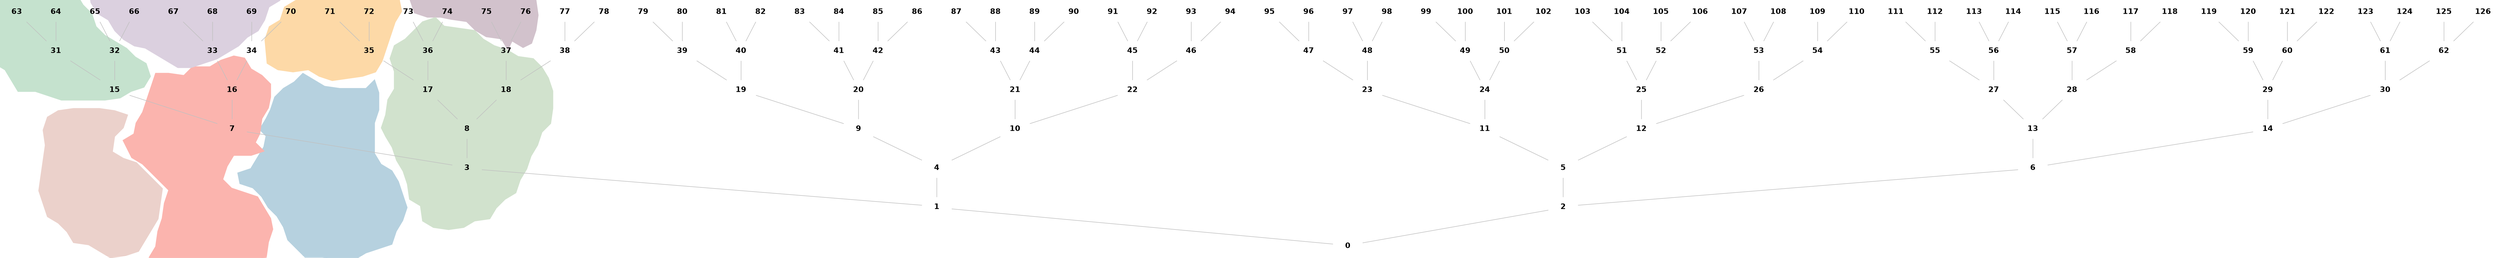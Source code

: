 graph {
	graph [_background=" 		c 7 -#fdd9a7 C 7 -#fdd9a7 P 50  483 399  491 423  511 435  519 459  539 471  563 479  591 475  607 491  599 515  571 519  547 \
519  523 527  515 551  507 575  503 595  515 615  523 639  511 659  527 675  535 699  551 715  579 719  607 723  631 723  655 715  \
667 695  675 671  691 655  687 627  679 603  691 583  699 559  711 539  723 519  735 499  731 471  735 451  723 431  715 407  707 \
383  699 359  687 339  663 331  635 327  607 323  583 331  563 343  535 339  507 343  487 355  		c 7 -#b6d1df C 7 -#b6d1df P 45  \
433 153  457 161  469 181  481 201  485 221  473 233  485 253  493 269  501 293  517 309  537 321  553 337  573 325  593 313  621 \
309  645 309  669 309  685 325  693 301  693 269  685 245  685 213  685 189  697 169  717 157  729 137  737 113  745 89  737 65  \
725 45  717 21  693 13  669 5  649 -7  617 -7  589 -3  557 -3  541 13  525 29  517 53  505 73  489 89  477 109  461 125  437 133  		\
c 7 -#d2c2cc C 7 -#d2c2cc P 47  670 736  694 744  722 748  750 752  774 744  802 740  826 732  834 708  850 692  858 668  874 652  \
890 636  894 608  898 580  910 560  934 552  946 532  962 516  974 496  982 472  986 444  982 416  974 392  958 384  938 396  930 \
380  918 400  890 404  870 416  854 432  826 436  806 440  782 440  758 448  750 472  750 488  762 508  750 528  726 536  714 556  \
702 576  694 600  694 624  698 652  686 672  686 696  678 712  		c 7 -#c5e2ce C 7 -#c5e2ce P 35  -31 427  -27 455  -23 483  -7 499  \
1 523  25 531  57 531  89 531  105 515  117 495  137 483  149 463  165 447  173 423  189 407  209 395  229 383  245 367  265 355  \
273 331  261 311  237 303  217 291  189 287  165 287  141 287  109 287  85 295  61 303  29 303  17 323  5 343  -15 355  -23 379  \
-31 403  		c 7 -#d1e2cd C 7 -#d1e2cd P 45  697 236  705 260  709 288  721 308  721 340  713 364  721 388  741 400  757 416  773 \
432  797 440  813 424  841 420  869 416  885 400  905 388  929 380  949 368  977 364  993 348  1005 328  1013 304  1013 272  1009 \
244  993 228  985 204  973 184  965 160  953 140  945 116  925 104  909 88  897 68  869 64  849 52  821 48  793 52  773 64  769 \
92  749 104  745 132  737 156  725 176  717 200  705 220  		c 7 -#ebd1cb C 7 -#ebd1cb P 34  71 148  75 176  79 204  75 232  83 256  \
103 268  131 272  155 272  179 272  207 268  231 260  223 236  207 220  203 192  223 180  247 172  263 156  279 140  295 124  291 \
96  287 68  275 48  263 28  251 8  227 0  199 -4  179 8  159 20  131 24  119 44  103 60  83 72  75 96  67 120  		c 7 -#fbb4ae C \
7 -#fbb4ae P 53  222 213  242 225  246 245  258 265  266 289  274 313  282 337  306 337  334 333  350 349  382 349  402 361  426 \
369  446 365  458 345  478 333  494 317  494 293  490 273  478 253  474 225  466 209  482 193  458 185  426 185  414 165  406 141  \
422 125  446 117  470 109  482 89  494 69  498 49  490 25  486 -3  458 -7  438 -19  418 -31  386 -31  362 -31  330 -31  306 -23  \
286 -11  270 -3  282 17  286 45  294 69  298 97  306 121  290 137  274 153  258 169  238 181  		c 7 -#dbd0df C 7 -#dbd0df P 54  \
71 647  95 655  119 663  131 683  151 695  175 703  191 719  219 723  251 723  279 727  303 719  323 707  351 703  363 683  383 \
671  411 667  435 675  463 671  483 659  503 647  499 619  487 599  479 575  487 551  487 527  507 515  519 495  511 471  491 459  \
483 435  471 415  451 403  435 387  415 375  395 363  371 355  347 347  323 347  303 359  283 371  263 383  243 387  223 399  207 \
415  195 435  175 447  163 467  159 495  155 523  143 543  123 555  103 567  75 571  67 595  ",
		bb="-31,-31,1013,752",
		forcelabels=false,
		outputorder=edgesfirst,
		size="60,60!"
	];
	node [clustercolor=-1,
		fontname="Helvetica-Bold",
		height=0.0001,
		label="\N",
		margin=0,
		shape=plaintext,
		width=0.0001
	];
	edge [color=grey];
	0	 [cluster=1,
		clustercolor="#fdd9a7",
		height=0.5,
		pos="501.09,373.73",
		width=0.75];
	1	 [cluster=1,
		clustercolor="#fdd9a7",
		height=0.5,
		pos="563.1,379.58",
		width=0.75];
	1 -- 0	 [pos="536.08,377.03 533.47,376.78 530.82,376.53 528.21,376.29"];
	2	 [cluster=7,
		clustercolor="#fbb4ae",
		height=0.5,
		pos="439.04,361.05",
		width=0.75];
	2 -- 0	 [pos="464.99,366.35 468.32,367.03 471.72,367.73 475.04,368.41"];
	3	 [cluster=1,
		clustercolor="#fdd9a7",
		height=0.5,
		pos="533.26,427.66",
		width=0.75];
	3 -- 1	 [pos="543.69,410.84 546.58,406.19 549.72,401.13 552.62,396.47"];
	4	 [cluster=2,
		clustercolor="#b6d1df",
		height=0.5,
		pos="652.18,296.31",
		width=0.75];
	4 -- 1	 [pos="636.25,311.2 620.04,326.36 595.05,349.71 578.89,364.82"];
	5	 [cluster=8,
		clustercolor="#dbd0df",
		height=0.5,
		pos="358.18,360.26",
		width=0.75];
	5 -- 2	 [pos="385.55,360.53 394.08,360.61 403.47,360.7 411.97,360.79"];
	6	 [cluster=7,
		clustercolor="#fbb4ae",
		height=0.5,
		pos="397.87,316.22",
		width=0.75];
	6 -- 2	 [pos="412.04,331.65 416.13,336.11 420.6,340.98 424.71,345.44"];
	7	 [cluster=1,
		clustercolor="#fdd9a7",
		height=0.5,
		pos="689.37,473.83",
		width=0.75];
	7 -- 3	 [pos="664.64,466.51 635.49,457.89 587.34,443.65 558.14,435.01"];
	8	 [cluster=1,
		clustercolor="#fdd9a7",
		height=0.5,
		pos="664.18,520.52",
		width=0.75];
	8 -- 3	 [pos="645.42,507.22 620.53,489.56 576.85,458.58 551.98,440.94"];
	9	 [cluster=5,
		clustercolor="#d1e2cd",
		height=0.5,
		pos="735.28,261.7",
		width=0.75];
	9 -- 4	 [pos="712.13,271.34 700.6,276.14 686.71,281.93 675.2,286.72"];
	10	 [cluster=2,
		clustercolor="#b6d1df",
		height=0.5,
		pos="644.08,252.3",
		width=0.75];
	10 -- 4	 [pos="647.38,270.2 647.87,272.87 648.37,275.62 648.86,278.28"];
	11	 [cluster=8,
		clustercolor="#dbd0df",
		height=0.5,
		pos="294.77,401.63",
		width=0.75];
	11 -- 5	 [pos="314.14,388.99 321.86,383.95 330.74,378.16 338.49,373.1"];
	12	 [cluster=8,
		clustercolor="#dbd0df",
		height=0.5,
		pos="407.91,405.06",
		width=0.75];
	12 -- 5	 [pos="391.62,390.39 386.07,385.39 379.87,379.8 374.33,374.81"];
	13	 [cluster=7,
		clustercolor="#fbb4ae",
		height=0.5,
		pos="322.81,316.23",
		width=0.75];
	13 -- 6	 [pos="349.91,316.23 356.71,316.23 364.01,316.23 370.81,316.23"];
	14	 [cluster=7,
		clustercolor="#fbb4ae",
		height=0.5,
		pos="373.81,216.56",
		width=0.75];
	14 -- 6	 [pos="378.11,234.38 382.46,252.41 389.16,280.13 393.53,298.22"];
	15	 [cluster=3,
		clustercolor="#d2c2cc",
		height=0.5,
		pos="773.34,453.62",
		width=0.75];
	15 -- 7	 [pos="747.69,459.79 737.27,462.3 725.26,465.19 714.86,467.69"];
	16	 [cluster=1,
		clustercolor="#fdd9a7",
		height=0.5,
		pos="707.08,428.38",
		width=0.75];
	16 -- 7	 [pos="700.28,445.82 698.96,449.22 697.57,452.8 696.24,456.21"];
	17	 [cluster=3,
		clustercolor="#d2c2cc",
		height=0.5,
		pos="717.72,575.82",
		width=0.75];
	17 -- 8	 [pos="702.8,560.42 695.38,552.75 686.43,543.5 679.01,535.84"];
	18	 [cluster=1,
		clustercolor="#fdd9a7",
		height=0.5,
		pos="655.68,564.55",
		width=0.75];
	18 -- 8	 [pos="659.14,546.65 659.65,543.98 660.18,541.23 660.7,538.56"];
	19	 [cluster=5,
		clustercolor="#d1e2cd",
		height=0.5,
		pos="802.49,284.12",
		width=0.75];
	19 -- 9	 [pos="778.22,276.02 772.21,274.02 765.76,271.86 759.73,269.85"];
	20	 [cluster=5,
		clustercolor="#d1e2cd",
		height=0.5,
		pos="779.8,215.66",
		width=0.75];
	20 -- 9	 [pos="764.98,230.99 760.22,235.91 754.95,241.35 750.19,246.28"];
	21	 [cluster=2,
		clustercolor="#b6d1df",
		height=0.5,
		pos="633.83,164.28",
		width=0.75];
	21 -- 10	 [pos="635.96,182.52 637.71,197.62 640.2,218.99 641.96,234.08"];
	22	 [cluster=2,
		clustercolor="#b6d1df",
		height=0.5,
		pos="598.15,208.3",
		width=0.75];
	22 -- 10	 [pos="613.7,223.19 618.49,227.78 623.76,232.83 628.55,237.42"];
	23	 [cluster=8,
		clustercolor="#dbd0df",
		height=0.5,
		pos="221.54,547.95",
		width=0.75];
	23 -- 11	 [pos="230.23,530.59 244.32,502.43 272.01,447.11 286.09,418.97"];
	24	 [cluster=4,
		clustercolor="#c5e2ce",
		height=0.5,
		pos="159.8,415.26",
		width=0.75];
	24 -- 11	 [pos="186.79,412.54 210.33,410.16 244.3,406.73 267.83,404.35"];
	25	 [cluster=8,
		clustercolor="#dbd0df",
		height=0.5,
		pos="349.61,489.7",
		width=0.75];
	25 -- 12	 [pos="361.13,472.98 371.41,458.04 386.39,436.29 396.61,421.46"];
	26	 [cluster=8,
		clustercolor="#dbd0df",
		height=0.5,
		pos="345.85,445.66",
		width=0.75];
	26 -- 12	 [pos="365.15,433.03 372.55,428.19 380.99,422.67 388.41,417.81"];
	27	 [cluster=7,
		clustercolor="#fbb4ae",
		height=0.5,
		pos="360.11,272.22",
		width=0.75];
	27 -- 13	 [pos="346.64,288.11 343.22,292.15 339.54,296.48 336.13,300.51"];
	28	 [cluster=7,
		clustercolor="#fbb4ae",
		height=0.5,
		pos="282.9,272.2",
		width=0.75];
	28 -- 13	 [pos="297.31,288.1 301.06,292.24 305.09,296.69 308.82,300.8"];
	29	 [cluster=7,
		clustercolor="#fbb4ae",
		height=0.5,
		pos="352.07,128.51",
		width=0.75];
	29 -- 14	 [pos="356.47,146.33 360.24,161.61 365.64,183.5 369.41,198.77"];
	30	 [cluster=6,
		clustercolor="#ebd1cb",
		height=0.5,
		pos="266.25,139.54",
		width=0.75];
	30 -- 14	 [pos="284.98,152.95 304.72,167.09 335.63,189.22 355.29,203.3"];
	31	 [cluster=3,
		clustercolor="#d2c2cc",
		height=0.5,
		pos="862.06,453.66",
		width=0.75];
	31 -- 15	 [pos="834.96,453.65 824.05,453.64 811.5,453.64 800.58,453.63"];
	32	 [cluster=3,
		clustercolor="#d2c2cc",
		height=0.5,
		pos="830.12,497.68",
		width=0.75];
	32 -- 15	 [pos="812.46,483.98 805.69,478.73 797.96,472.73 791.18,467.46"];
	33	 [cluster=5,
		clustercolor="#d1e2cd",
		height=0.5,
		pos="769.08,404.41",
		width=0.75];
	33 -- 16	 [pos="745.64,413.47 740.7,415.38 735.49,417.39 730.55,419.3"];
	34	 [cluster=1,
		clustercolor="#fdd9a7",
		height=0.5,
		pos="653.17,384.37",
		width=0.75];
	34 -- 16	 [pos="670.52,398.53 676.68,403.56 683.6,409.21 689.76,414.24"];
	35	 [cluster=3,
		clustercolor="#d2c2cc",
		height=0.5,
		pos="779.74,601.71",
		width=0.75];
	35 -- 17	 [pos="756.64,592.07 751.41,589.88 745.85,587.56 740.62,585.38"];
	36	 [cluster=3,
		clustercolor="#d2c2cc",
		height=0.5,
		pos="739.28,652.51",
		width=0.75];
	36 -- 17	 [pos="734.28,634.72 730.82,622.42 726.23,606.11 722.76,593.77"];
	37	 [cluster=1,
		clustercolor="#fdd9a7",
		height=0.5,
		pos="593.62,586.5",
		width=0.75];
	37 -- 18	 [pos="617.8,577.95 622.29,576.36 626.98,574.7 631.48,573.11"];
	38	 [cluster=1,
		clustercolor="#fdd9a7",
		height=0.5,
		pos="636.05,630.5",
		width=0.75];
	38 -- 18	 [pos="641.31,612.83 644.13,603.37 647.59,591.75 650.41,582.28"];
	39	 [cluster=5,
		clustercolor="#d1e2cd",
		height=0.5,
		pos="862.89,329.19",
		width=0.75];
	39 -- 19	 [pos="844.77,315.67 837.12,309.96 828.24,303.33 820.6,297.63"];
	40	 [cluster=5,
		clustercolor="#d1e2cd",
		height=0.5,
		pos="873.29,285.16",
		width=0.75];
	40 -- 19	 [pos="846.12,284.76 840.81,284.68 835.25,284.6 829.94,284.52"];
	41	 [cluster=5,
		clustercolor="#d1e2cd",
		height=0.5,
		pos="794.93,152.46",
		width=0.75];
	41 -- 20	 [pos="790.64,170.4 788.61,178.87 786.2,188.95 784.16,197.45"];
	42	 [cluster=5,
		clustercolor="#d1e2cd",
		height=0.5,
		pos="844.86,197.23",
		width=0.75];
	42 -- 20	 [pos="819.9,204.3 815.02,205.68 809.91,207.13 805.03,208.51"];
	43	 [cluster=2,
		clustercolor="#b6d1df",
		height=0.5,
		pos="596.4,115.94",
		width=0.75];
	43 -- 21	 [pos="608.86,132.04 612.86,137.2 617.29,142.92 621.29,148.09"];
	44	 [cluster=2,
		clustercolor="#b6d1df",
		height=0.5,
		pos="667.97,120.24",
		width=0.75];
	44 -- 21	 [pos="655.45,136.39 652.48,140.22 649.32,144.31 646.35,148.14"];
	45	 [cluster=2,
		clustercolor="#b6d1df",
		height=0.5,
		pos="536.14,171.91",
		width=0.75];
	45 -- 22	 [pos="556.44,183.83 563.23,187.81 570.79,192.24 577.59,196.23"];
	46	 [cluster=2,
		clustercolor="#b6d1df",
		height=0.5,
		pos="550.69,264.94",
		width=0.75];
	46 -- 22	 [pos="563.91,249.17 570.38,241.44 578.16,232.15 584.67,224.39"];
	47	 [cluster=8,
		clustercolor="#dbd0df",
		height=0.5,
		pos="279.62,622.71",
		width=0.75];
	47 -- 23	 [pos="267.02,606.49 257.27,593.95 243.85,576.67 234.12,564.14"];
	48	 [cluster=8,
		clustercolor="#dbd0df",
		height=0.5,
		pos="183.15,592.11",
		width=0.75];
	48 -- 23	 [pos="197.01,576.17 200.53,572.12 204.31,567.77 207.83,563.72"];
	49	 [cluster=4,
		clustercolor="#c5e2ce",
		height=0.5,
		pos="97.795,392.28",
		width=0.75];
	49 -- 24	 [pos="121.59,401.1 126.37,402.87 131.4,404.73 136.17,406.5"];
	50	 [cluster=4,
		clustercolor="#c5e2ce",
		height=0.5,
		pos="97.733,445.37",
		width=0.75];
	50 -- 24	 [pos="119.79,434.67 125.65,431.83 131.97,428.77 137.82,425.93"];
	51	 [cluster=8,
		clustercolor="#dbd0df",
		height=0.5,
		pos="407.57,564.59",
		width=0.75];
	51 -- 25	 [pos="395,548.34 385.27,535.78 371.88,518.47 362.16,505.92"];
	52	 [cluster=8,
		clustercolor="#dbd0df",
		height=0.5,
		pos="411.64,484.67",
		width=0.75];
	52 -- 25	 [pos="384.61,486.86 382,487.07 379.35,487.29 376.74,487.5"];
	53	 [cluster=8,
		clustercolor="#dbd0df",
		height=0.5,
		pos="283.85,463.71",
		width=0.75];
	53 -- 26	 [pos="308.71,456.47 312.76,455.29 316.94,454.07 320.99,452.9"];
	54	 [cluster=8,
		clustercolor="#dbd0df",
		height=0.5,
		pos="345.55,533.72",
		width=0.75];
	54 -- 26	 [pos="345.61,515.48 345.67,500.36 345.74,478.99 345.79,463.88"];
	55	 [cluster=7,
		clustercolor="#fbb4ae",
		height=0.5,
		pos="422.11,266.99",
		width=0.75];
	55 -- 27	 [pos="395.1,269.27 392.49,269.49 389.84,269.71 387.23,269.93"];
	56	 [cluster=7,
		clustercolor="#fbb4ae",
		height=0.5,
		pos="310.6,228.19",
		width=0.75];
	56 -- 27	 [pos="326.81,242.6 332.23,247.42 338.26,252.79 343.69,257.62"];
	57	 [cluster=6,
		clustercolor="#ebd1cb",
		height=0.5,
		pos="219.63,257.65",
		width=0.75];
	57 -- 28	 [pos="245.36,263.57 249.2,264.45 253.15,265.36 256.98,266.24"];
	58	 [cluster=4,
		clustercolor="#c5e2ce",
		height=0.5,
		pos="218.94,306.02",
		width=0.75];
	58 -- 28	 [pos="240.24,294.76 247.07,291.15 254.64,287.15 261.48,283.53"];
	59	 [cluster=7,
		clustercolor="#fbb4ae",
		height=0.5,
		pos="347.58,74.691",
		width=0.75];
	59 -- 29	 [pos="349.1,92.913 349.57,98.525 350.08,104.7 350.55,110.31"];
	60	 [cluster=7,
		clustercolor="#fbb4ae",
		height=0.5,
		pos="409.58,84.358",
		width=0.75];
	60 -- 29	 [pos="391.7,98.087 384.84,103.35 377.01,109.36 370.14,114.64"];
	61	 [cluster=6,
		clustercolor="#ebd1cb",
		height=0.5,
		pos="241.93,95.437",
		width=0.75];
	61 -- 30	 [pos="251.26,112.36 253.09,115.66 255,119.13 256.82,122.44"];
	62	 [cluster=6,
		clustercolor="#ebd1cb",
		height=0.5,
		pos="198.9,145.28",
		width=0.75];
	62 -- 30	 [pos="225.91,142.98 230.3,142.6 234.85,142.22 239.24,141.84"];
	63	 [cluster=3,
		clustercolor="#d2c2cc",
		height=0.5,
		pos="926.78,417.25",
		width=0.75];
	63 -- 31	 [pos="905.95,428.98 898.56,433.13 890.25,437.81 882.86,441.97"];
	64	 [cluster=3,
		clustercolor="#d2c2cc",
		height=0.5,
		pos="926.26,469.6",
		width=0.75];
	64 -- 31	 [pos="900.89,463.3 896.54,462.22 892.02,461.1 887.67,460.02"];
	65	 [cluster=3,
		clustercolor="#d2c2cc",
		height=0.5,
		pos="833.46,557.66",
		width=0.75];
	65 -- 32	 [pos="832.46,539.67 832.04,532.21 831.56,523.58 831.14,516.08"];
	66	 [cluster=3,
		clustercolor="#d2c2cc",
		height=0.5,
		pos="895.35,513.62",
		width=0.75];
	66 -- 32	 [pos="869.94,507.41 865.22,506.26 860.28,505.05 855.56,503.9"];
	67	 [cluster=5,
		clustercolor="#d1e2cd",
		height=0.5,
		pos="775.06,358.77",
		width=0.75];
	67 -- 33	 [pos="772.7,376.81 772.29,379.9 771.87,383.11 771.47,386.2"];
	68	 [cluster=5,
		clustercolor="#d1e2cd",
		height=0.5,
		pos="831.15,409.6",
		width=0.75];
	68 -- 33	 [pos="804.11,407.34 801.49,407.12 798.84,406.9 796.23,406.68"];
	69	 [cluster=1,
		clustercolor="#fdd9a7",
		height=0.5,
		pos="595.26,428.38",
		width=0.75];
	69 -- 34	 [pos="613.27,414.69 620.17,409.44 628.05,403.46 634.97,398.19"];
	70	 [cluster=1,
		clustercolor="#fdd9a7",
		height=0.5,
		pos="625.13,340.33",
		width=0.75];
	70 -- 34	 [pos="635.73,356.98 637.96,360.49 640.32,364.19 642.55,367.69"];
	71	 [cluster=3,
		clustercolor="#d2c2cc",
		height=0.5,
		pos="808.52,647.68",
		width=0.75];
	71 -- 35	 [pos="797.97,630.83 795.46,626.83 792.79,622.56 790.29,618.56"];
	72	 [cluster=3,
		clustercolor="#d2c2cc",
		height=0.5,
		pos="842.62,603.58",
		width=0.75];
	72 -- 35	 [pos="815.59,602.77 812.66,602.69 809.68,602.6 806.75,602.51"];
	73	 [cluster=3,
		clustercolor="#d2c2cc",
		height=0.5,
		pos="716.97,702.54",
		width=0.75];
	73 -- 36	 [pos="724.77,685.04 726.93,680.19 729.28,674.93 731.44,670.08"];
	74	 [cluster=3,
		clustercolor="#d2c2cc",
		height=0.5,
		pos="779.03,698.55",
		width=0.75];
	74 -- 36	 [pos="765.35,682.71 761.3,678.02 756.88,672.9 752.85,668.23"];
	75	 [cluster=1,
		clustercolor="#fdd9a7",
		height=0.5,
		pos="531.6,563.14",
		width=0.75];
	75 -- 37	 [pos="555.41,572.1 560.19,573.91 565.21,575.8 569.99,577.6"];
	76	 [cluster=1,
		clustercolor="#fdd9a7",
		height=0.5,
		pos="554.07,630.52",
		width=0.75];
	76 -- 37	 [pos="568.35,614.63 571.98,610.59 575.88,606.25 579.5,602.22"];
	77	 [cluster=1,
		clustercolor="#fdd9a7",
		height=0.5,
		pos="592.84,674.55",
		width=0.75];
	77 -- 38	 [pos="607.95,659.15 612.24,654.78 616.89,650.03 621.16,645.68"];
	78	 [cluster=1,
		clustercolor="#fdd9a7",
		height=0.5,
		pos="654.93,674.52",
		width=0.75];
	78 -- 38	 [pos="647.47,657.12 646.19,654.14 644.86,651.04 643.58,648.06"];
	79	 [cluster=5,
		clustercolor="#d1e2cd",
		height=0.5,
		pos="942.11,329.23",
		width=0.75];
	79 -- 39	 [pos="914.85,329.21 906.79,329.21 897.98,329.2 889.94,329.2"];
	80	 [cluster=5,
		clustercolor="#d1e2cd",
		height=0.5,
		pos="893.19,373.23",
		width=0.75];
	80 -- 39	 [pos="881.91,356.83 879.42,353.21 876.78,349.37 874.29,345.75"];
	81	 [cluster=5,
		clustercolor="#d1e2cd",
		height=0.5,
		pos="935.69,241.17",
		width=0.75];
	81 -- 40	 [pos="916.96,254.37 909.07,259.94 899.89,266.4 891.99,271.97"];
	82	 [cluster=5,
		clustercolor="#d1e2cd",
		height=0.5,
		pos="961.64,285.19",
		width=0.75];
	82 -- 40	 [pos="934.17,285.18 923.43,285.17 911.15,285.17 900.44,285.17"];
	83	 [cluster=5,
		clustercolor="#d1e2cd",
		height=0.5,
		pos="792.03,97.522",
		width=0.75];
	83 -- 41	 [pos="792.99,115.81 793.31,121.81 793.66,128.46 793.98,134.43"];
	84	 [cluster=5,
		clustercolor="#d1e2cd",
		height=0.5,
		pos="854.03,108.41",
		width=0.75];
	84 -- 41	 [pos="835.98,121.87 828.78,127.23 820.51,133.4 813.28,138.78"];
	85	 [cluster=5,
		clustercolor="#d1e2cd",
		height=0.5,
		pos="898.54,153.12",
		width=0.75];
	85 -- 42	 [pos="881.26,167.32 875.13,172.36 868.24,178.02 862.11,183.06"];
	86	 [cluster=5,
		clustercolor="#d1e2cd",
		height=0.5,
		pos="913.1,197.14",
		width=0.75];
	86 -- 42	 [pos="885.74,197.17 881.29,197.18 876.68,197.18 872.23,197.19"];
	87	 [cluster=2,
		clustercolor="#b6d1df",
		height=0.5,
		pos="543.35,71.899",
		width=0.75];
	87 -- 43	 [pos="560.43,86.077 566.48,91.106 573.3,96.763 579.35,101.79"];
	88	 [cluster=2,
		clustercolor="#b6d1df",
		height=0.5,
		pos="605.38,42.637",
		width=0.75];
	88 -- 43	 [pos="603.16,60.757 601.78,72.035 600.01,86.489 598.62,97.775"];
	89	 [cluster=2,
		clustercolor="#b6d1df",
		height=0.5,
		pos="671.02,58.276",
		width=0.75];
	89 -- 44	 [pos="670.12,76.533 669.73,84.53 669.26,93.896 668.87,101.9"];
	90	 [cluster=2,
		clustercolor="#b6d1df",
		height=0.5,
		pos="729.98,102.31",
		width=0.75];
	90 -- 44	 [pos="705.11,109.5 701.07,110.67 696.88,111.88 692.84,113.05"];
	91	 [cluster=2,
		clustercolor="#b6d1df",
		height=0.5,
		pos="471.05,151.2",
		width=0.75];
	91 -- 45	 [pos="495.66,159.03 500.84,160.68 506.31,162.42 511.5,164.07"];
	92	 [cluster=2,
		clustercolor="#b6d1df",
		height=0.5,
		pos="534.34,122.69",
		width=0.75];
	92 -- 45	 [pos="535,140.74 535.16,145.02 535.32,149.59 535.48,153.87"];
	93	 [cluster=2,
		clustercolor="#b6d1df",
		height=0.5,
		pos="485.34,242.28",
		width=0.75];
	93 -- 46	 [pos="509.3,250.59 514.99,252.56 521.05,254.67 526.73,256.64"];
	94	 [cluster=2,
		clustercolor="#b6d1df",
		height=0.5,
		pos="551.51,329.48",
		width=0.75];
	94 -- 46	 [pos="551.28,311.16 551.17,302.36 551.03,291.86 550.92,283.09"];
	95	 [cluster=8,
		clustercolor="#dbd0df",
		height=0.5,
		pos="245.35,680.48",
		width=0.75];
	95 -- 47	 [pos="255.44,663.46 259.87,656.01 265.05,647.27 269.47,639.81"];
	96	 [cluster=8,
		clustercolor="#dbd0df",
		height=0.5,
		pos="307.55,667.3",
		width=0.75];
	96 -- 47	 [pos="296.99,650.44 294.76,646.89 292.42,643.14 290.19,639.59"];
	97	 [cluster=8,
		clustercolor="#dbd0df",
		height=0.5,
		pos="121.09,614.72",
		width=0.75];
	97 -- 48	 [pos="144.9,606.04 149.55,604.35 154.43,602.57 159.09,600.88"];
	98	 [cluster=8,
		clustercolor="#dbd0df",
		height=0.5,
		pos="183.24,655.6",
		width=0.75];
	98 -- 48	 [pos="183.21,637.58 183.2,629.07 183.19,618.94 183.18,610.4"];
	99	 [cluster=4,
		clustercolor="#c5e2ce",
		height=0.5,
		pos="35.415,392.29",
		width=0.75];
	99 -- 49	 [pos="62.594,392.29 65.221,392.29 67.886,392.29 70.513,392.29"];
	100	 [cluster=4,
		clustercolor="#c5e2ce",
		height=0.5,
		pos="75.756,348.26",
		width=0.75];
	100 -- 49	 [pos="84.34,365.4 85.935,368.59 87.602,371.92 89.198,375.11"];
	101	 [cluster=4,
		clustercolor="#c5e2ce",
		height=0.5,
		pos="27,441.23",
		width=0.75];
	101 -- 50	 [pos="54.145,442.82 59.599,443.14 65.33,443.48 70.778,443.79"];
	102	 [cluster=4,
		clustercolor="#c5e2ce",
		height=0.5,
		pos="55.725,492.53",
		width=0.75];
	102 -- 50	 [pos="69.713,476.82 74.2,471.79 79.17,466.21 83.663,461.17"];
	103	 [cluster=8,
		clustercolor="#dbd0df",
		height=0.5,
		pos="413.72,627.37",
		width=0.75];
	103 -- 51	 [pos="411.94,609.22 411.13,600.96 410.18,591.21 409.37,582.93"];
	104	 [cluster=8,
		clustercolor="#dbd0df",
		height=0.5,
		pos="482.36,617.58",
		width=0.75];
	104 -- 51	 [pos="463.49,604.21 452.06,596.11 437.55,585.83 426.18,577.78"];
	105	 [cluster=8,
		clustercolor="#dbd0df",
		height=0.5,
		pos="471.21,438.77",
		width=0.75];
	105 -- 52	 [pos="453.34,452.54 445.8,458.35 437.04,465.1 429.5,470.91"];
	106	 [cluster=8,
		clustercolor="#dbd0df",
		height=0.5,
		pos="469.58,528.69",
		width=0.75];
	106 -- 52	 [pos="451.57,515 444.66,509.75 436.77,503.76 429.84,498.5"];
	107	 [cluster=8,
		clustercolor="#dbd0df",
		height=0.5,
		pos="217.24,494.96",
		width=0.75];
	107 -- 53	 [pos="239.42,484.56 246.53,481.22 254.41,477.52 261.54,474.18"];
	108	 [cluster=8,
		clustercolor="#dbd0df",
		height=0.5,
		pos="221.85,442.25",
		width=0.75];
	108 -- 53	 [pos="246,450.61 250.49,452.16 255.18,453.79 259.67,455.34"];
	109	 [cluster=8,
		clustercolor="#dbd0df",
		height=0.5,
		pos="283.55,544.12",
		width=0.75];
	109 -- 54	 [pos="309.84,539.71 312.88,539.2 315.98,538.68 319.02,538.17"];
	110	 [cluster=8,
		clustercolor="#dbd0df",
		height=0.5,
		pos="345.56,587.71",
		width=0.75];
	110 -- 54	 [pos="345.56,569.43 345.56,563.8 345.55,557.61 345.55,551.98"];
	111	 [cluster=7,
		clustercolor="#fbb4ae",
		height=0.5,
		pos="488.63,287.02",
		width=0.75];
	111 -- 55	 [pos="463.86,279.56 458.4,277.91 452.6,276.17 447.13,274.52"];
	112	 [cluster=7,
		clustercolor="#fbb4ae",
		height=0.5,
		pos="474.12,197.56",
		width=0.75];
	112 -- 55	 [pos="461.79,214.02 453.5,225.08 442.62,239.61 434.35,250.66"];
	113	 [cluster=7,
		clustercolor="#fbb4ae",
		height=0.5,
		pos="329.79,172.54",
		width=0.75];
	113 -- 56	 [pos="323.72,190.15 321.48,196.64 318.94,204 316.7,210.5"];
	114	 [cluster=7,
		clustercolor="#fbb4ae",
		height=0.5,
		pos="248.53,189.29",
		width=0.75];
	114 -- 56	 [pos="268.51,201.81 275.6,206.25 283.57,211.25 290.66,215.69"];
	115	 [cluster=6,
		clustercolor="#ebd1cb",
		height=0.5,
		pos="131.83,259.52",
		width=0.75];
	115 -- 57	 [pos="159.13,258.94 169.7,258.71 181.78,258.45 192.35,258.23"];
	116	 [cluster=6,
		clustercolor="#ebd1cb",
		height=0.5,
		pos="157.96,212.14",
		width=0.75];
	116 -- 57	 [pos="176.13,225.55 184.09,231.42 193.41,238.3 201.37,244.18"];
	117	 [cluster=4,
		clustercolor="#c5e2ce",
		height=0.5,
		pos="134.74,304.22",
		width=0.75];
	117 -- 58	 [pos="161.85,304.8 171.46,305 182.27,305.23 191.88,305.44"];
	118	 [cluster=4,
		clustercolor="#c5e2ce",
		height=0.5,
		pos="228.24,350.05",
		width=0.75];
	118 -- 58	 [pos="224.46,332.14 223.89,329.48 223.31,326.73 222.75,324.06"];
	119	 [cluster=7,
		clustercolor="#fbb4ae",
		height=0.5,
		pos="377.16,18",
		width=0.75];
	119 -- 59	 [pos="368.28,35.009 364.61,42.054 360.35,50.217 356.65,57.302"];
	120	 [cluster=7,
		clustercolor="#fbb4ae",
		height=0.5,
		pos="311.57,29.199",
		width=0.75];
	120 -- 59	 [pos="324.37,45.366 327.76,49.657 331.43,54.289 334.82,58.577"];
	121	 [cluster=7,
		clustercolor="#fbb4ae",
		height=0.5,
		pos="439.24,36.487",
		width=0.75];
	121 -- 60	 [pos="428.87,53.23 425.99,57.868 422.87,62.902 420,67.544"];
	122	 [cluster=7,
		clustercolor="#fbb4ae",
		height=0.5,
		pos="472.31,80.525",
		width=0.75];
	122 -- 60	 [pos="445.34,82.173 442.42,82.351 439.44,82.533 436.52,82.712"];
	123	 [cluster=6,
		clustercolor="#ebd1cb",
		height=0.5,
		pos="179.88,65.51",
		width=0.75];
	123 -- 61	 [pos="201.93,76.145 207.79,78.968 214.1,82.015 219.95,84.836"];
	124	 [cluster=6,
		clustercolor="#ebd1cb",
		height=0.5,
		pos="241.94,45.599",
		width=0.75];
	124 -- 61	 [pos="241.94,63.874 241.94,68.207 241.94,72.831 241.94,77.164"];
	125	 [cluster=6,
		clustercolor="#ebd1cb",
		height=0.5,
		pos="135.51,109.52",
		width=0.75];
	125 -- 62	 [pos="156.27,121.23 163.2,125.14 170.93,129.5 177.88,133.42"];
	126	 [cluster=6,
		clustercolor="#ebd1cb",
		height=0.5,
		pos="129.54,155.05",
		width=0.75];
	126 -- 62	 [pos="156.16,151.3 161.51,150.55 167.13,149.76 172.47,149"];
}
